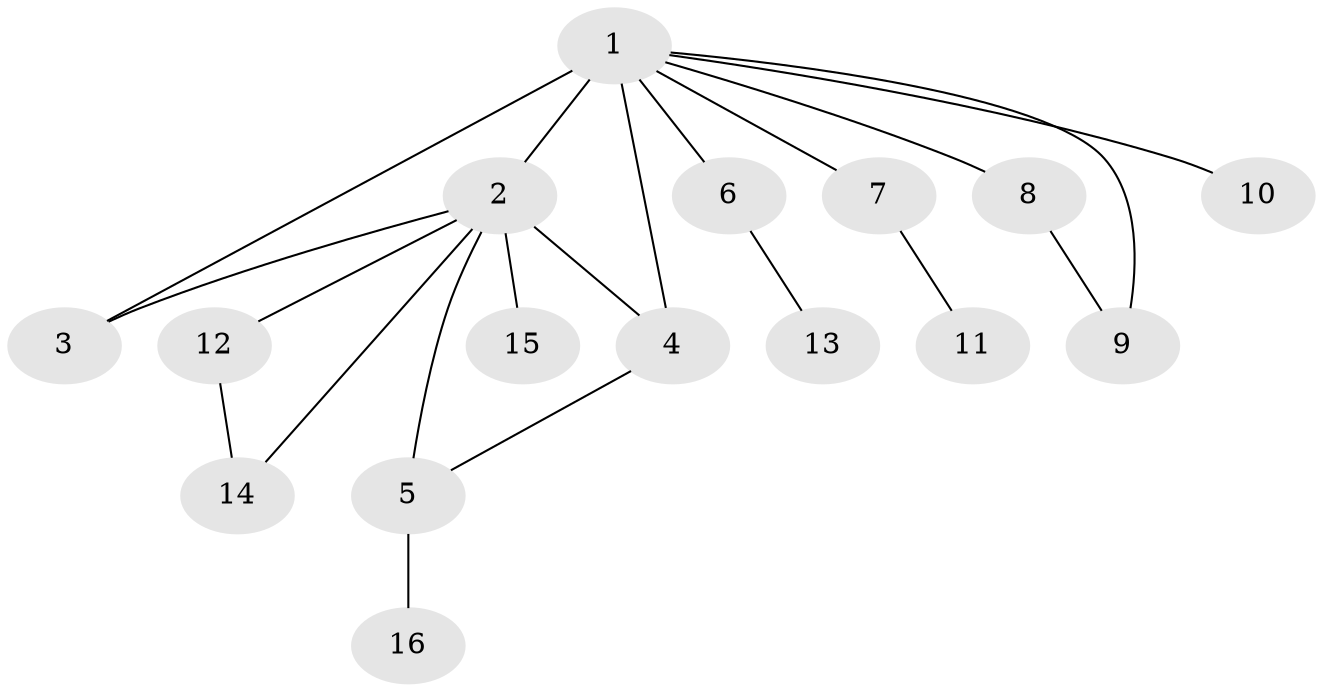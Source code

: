 // original degree distribution, {4: 0.11538461538461539, 6: 0.038461538461538464, 5: 0.019230769230769232, 8: 0.019230769230769232, 9: 0.019230769230769232, 10: 0.019230769230769232, 2: 0.23076923076923078, 1: 0.5, 3: 0.038461538461538464}
// Generated by graph-tools (version 1.1) at 2025/52/03/04/25 22:52:43]
// undirected, 16 vertices, 20 edges
graph export_dot {
  node [color=gray90,style=filled];
  1;
  2;
  3;
  4;
  5;
  6;
  7;
  8;
  9;
  10;
  11;
  12;
  13;
  14;
  15;
  16;
  1 -- 2 [weight=3.0];
  1 -- 3 [weight=2.0];
  1 -- 4 [weight=1.0];
  1 -- 6 [weight=1.0];
  1 -- 7 [weight=1.0];
  1 -- 8 [weight=1.0];
  1 -- 9 [weight=1.0];
  1 -- 10 [weight=1.0];
  2 -- 3 [weight=1.0];
  2 -- 4 [weight=2.0];
  2 -- 5 [weight=2.0];
  2 -- 12 [weight=1.0];
  2 -- 14 [weight=1.0];
  2 -- 15 [weight=1.0];
  4 -- 5 [weight=1.0];
  5 -- 16 [weight=1.0];
  6 -- 13 [weight=1.0];
  7 -- 11 [weight=1.0];
  8 -- 9 [weight=2.0];
  12 -- 14 [weight=1.0];
}
